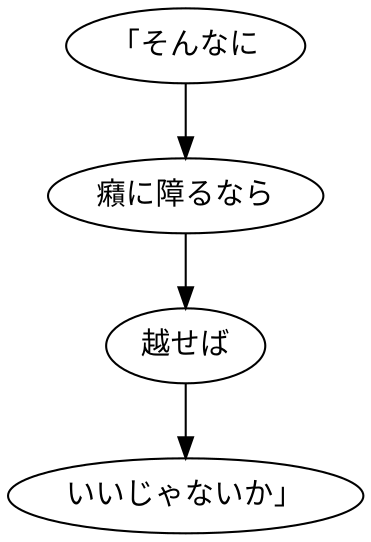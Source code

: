 digraph graph5338 {
	node0 [label="「そんなに"];
	node1 [label="癪に障るなら"];
	node2 [label="越せば"];
	node3 [label="いいじゃないか」"];
	node0 -> node1;
	node1 -> node2;
	node2 -> node3;
}
